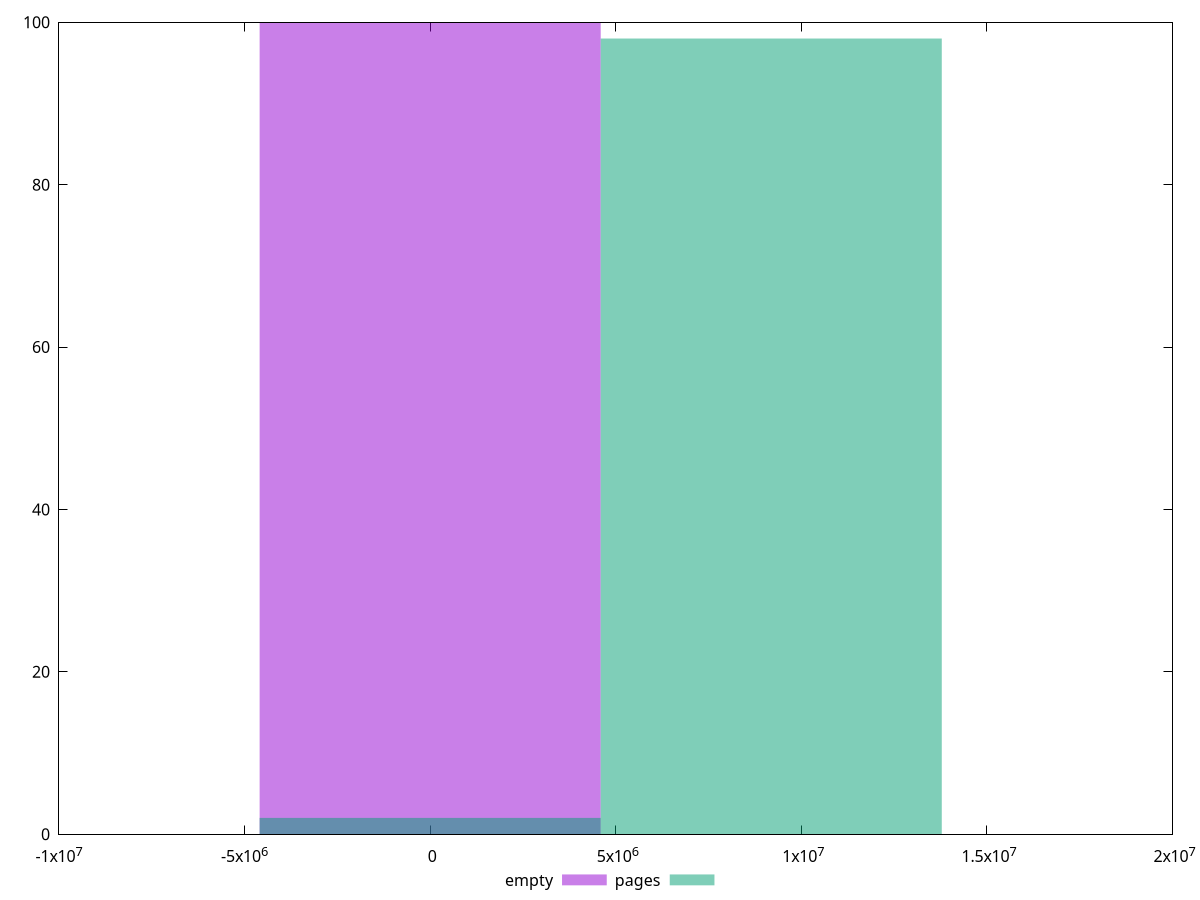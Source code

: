 reset
set terminal svg size 640, 500 enhanced background rgb 'white'
set output "reprap/total-byte-weight/comparison/histogram/0_vs_1.svg"

$empty <<EOF
0 100
EOF

$pages <<EOF
0 2
9189040.140201349 98
EOF

set key outside below
set boxwidth 9189040.140201349
set yrange [0:100]
set style fill transparent solid 0.5 noborder

plot \
  $empty title "empty" with boxes, \
  $pages title "pages" with boxes, \


reset